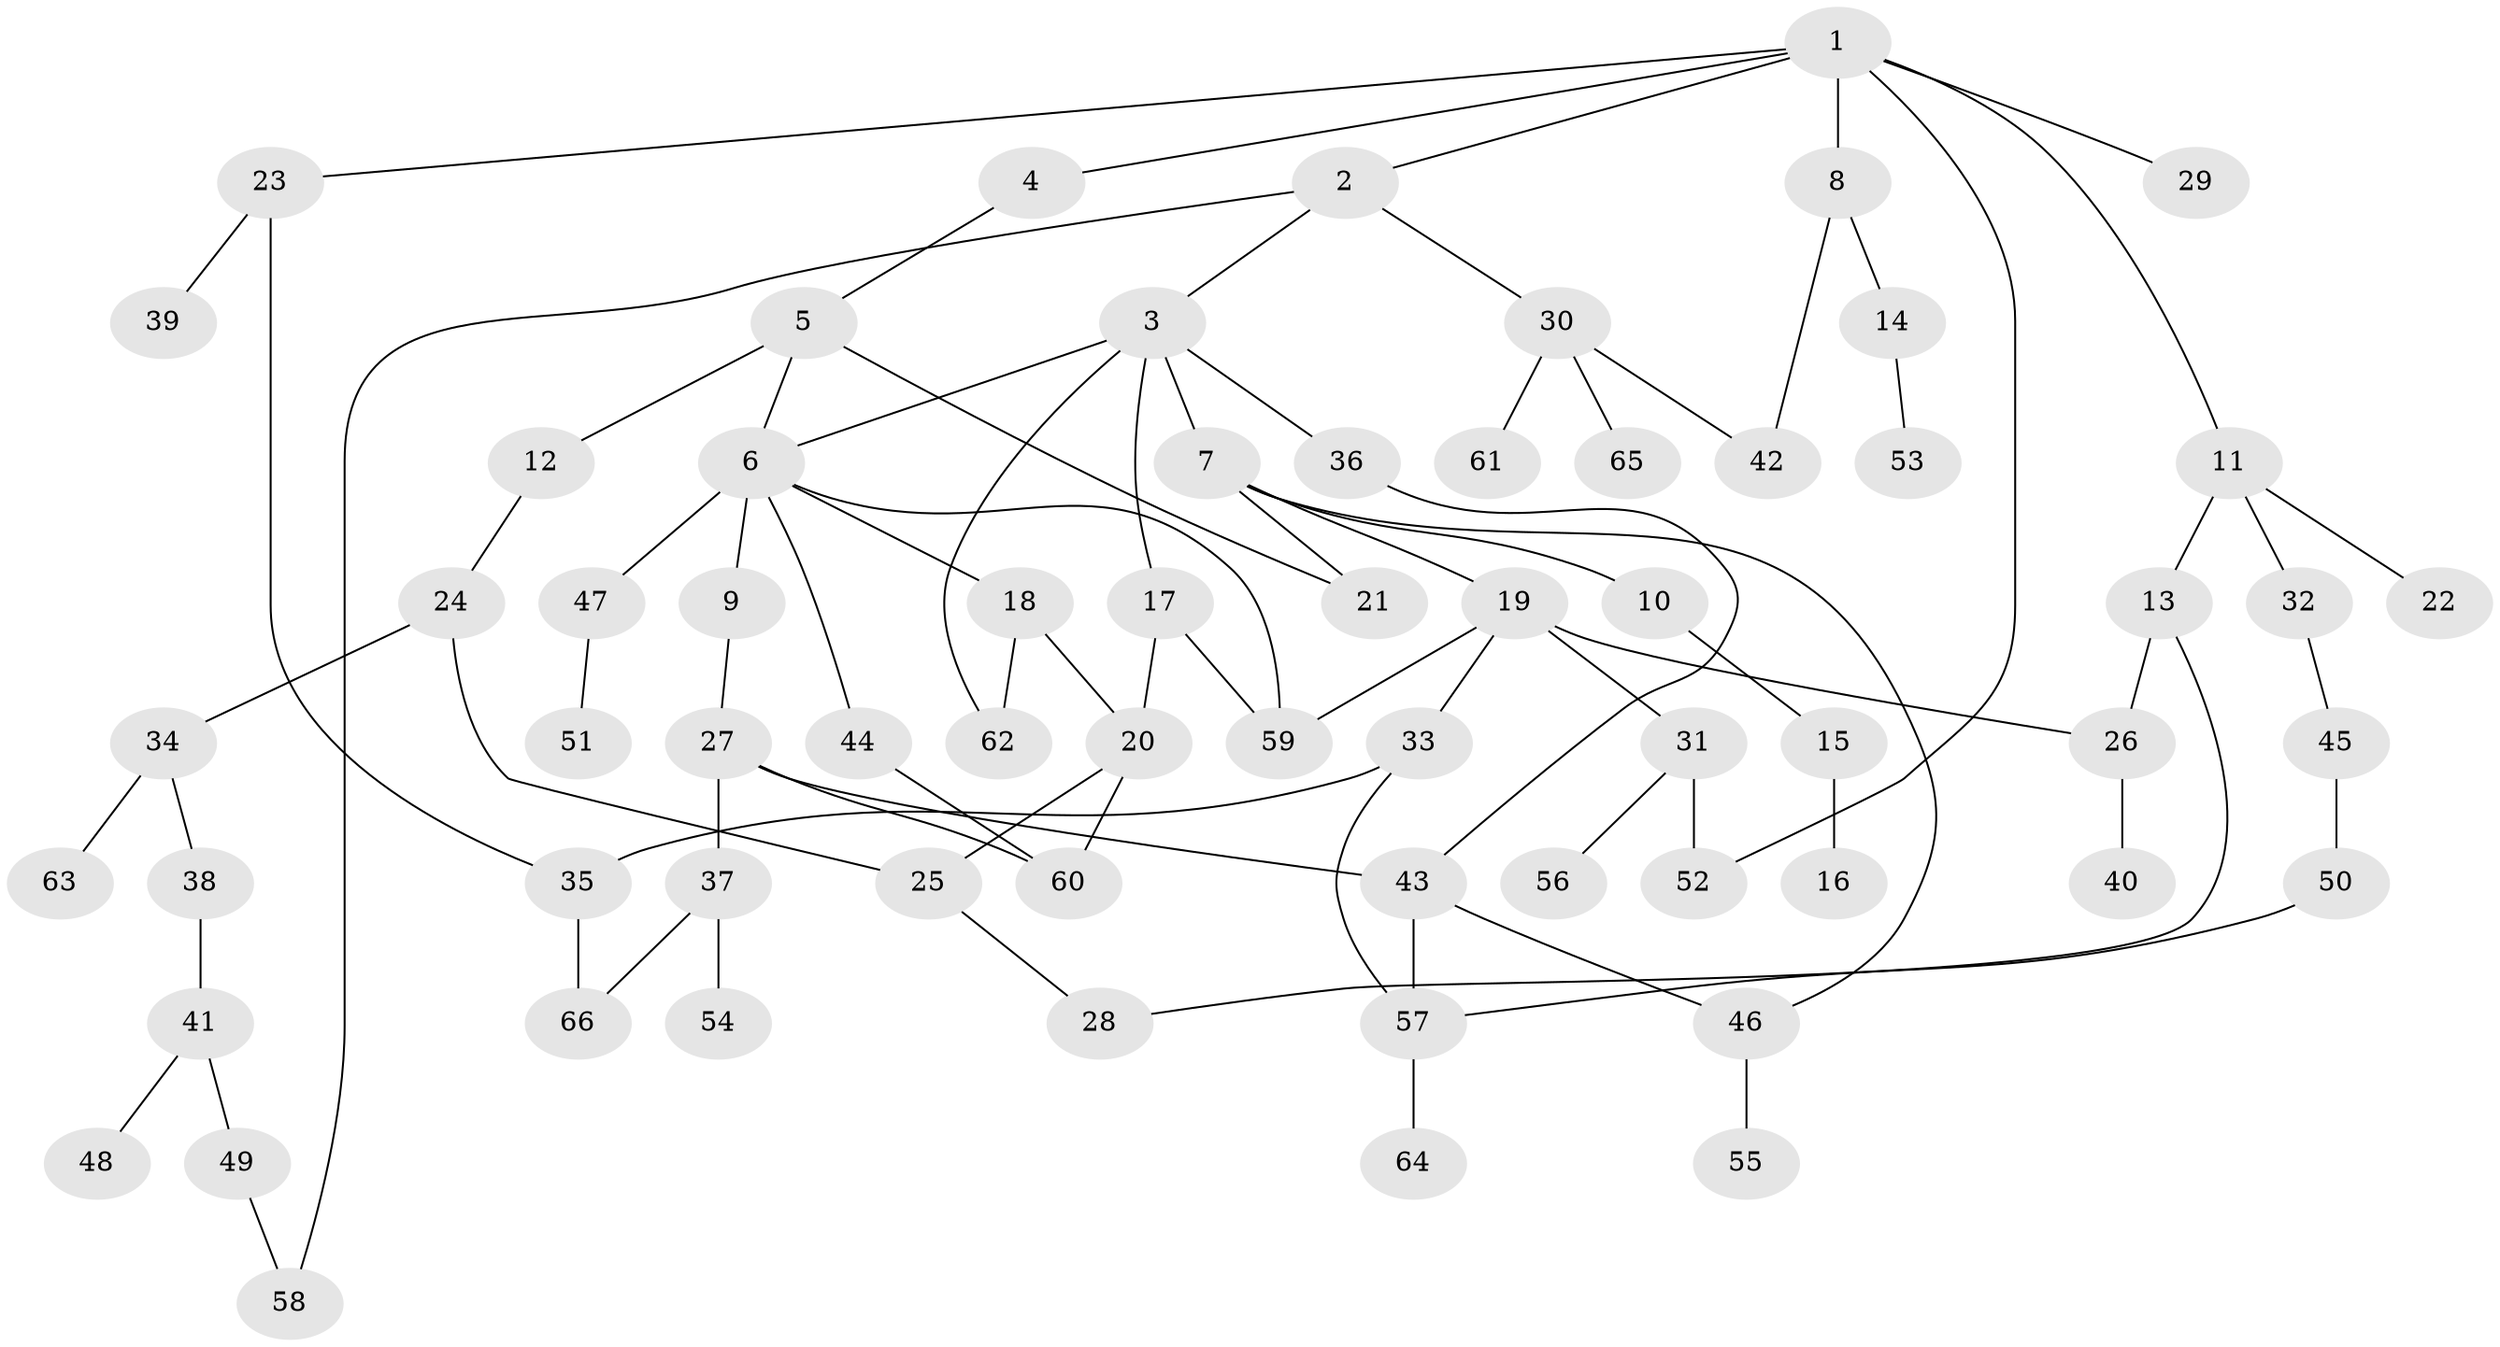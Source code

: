 // Generated by graph-tools (version 1.1) at 2025/34/03/09/25 02:34:21]
// undirected, 66 vertices, 85 edges
graph export_dot {
graph [start="1"]
  node [color=gray90,style=filled];
  1;
  2;
  3;
  4;
  5;
  6;
  7;
  8;
  9;
  10;
  11;
  12;
  13;
  14;
  15;
  16;
  17;
  18;
  19;
  20;
  21;
  22;
  23;
  24;
  25;
  26;
  27;
  28;
  29;
  30;
  31;
  32;
  33;
  34;
  35;
  36;
  37;
  38;
  39;
  40;
  41;
  42;
  43;
  44;
  45;
  46;
  47;
  48;
  49;
  50;
  51;
  52;
  53;
  54;
  55;
  56;
  57;
  58;
  59;
  60;
  61;
  62;
  63;
  64;
  65;
  66;
  1 -- 2;
  1 -- 4;
  1 -- 8;
  1 -- 11;
  1 -- 23;
  1 -- 29;
  1 -- 52;
  2 -- 3;
  2 -- 30;
  2 -- 58;
  3 -- 6;
  3 -- 7;
  3 -- 17;
  3 -- 36;
  3 -- 62;
  4 -- 5;
  5 -- 12;
  5 -- 21;
  5 -- 6;
  6 -- 9;
  6 -- 18;
  6 -- 44;
  6 -- 47;
  6 -- 59;
  7 -- 10;
  7 -- 19;
  7 -- 46;
  7 -- 21;
  8 -- 14;
  8 -- 42;
  9 -- 27;
  10 -- 15;
  11 -- 13;
  11 -- 22;
  11 -- 32;
  12 -- 24;
  13 -- 28;
  13 -- 26;
  14 -- 53;
  15 -- 16;
  17 -- 20;
  17 -- 59;
  18 -- 62;
  18 -- 20;
  19 -- 26;
  19 -- 31;
  19 -- 33;
  19 -- 59;
  20 -- 60;
  20 -- 25;
  23 -- 35;
  23 -- 39;
  24 -- 25;
  24 -- 34;
  25 -- 28;
  26 -- 40;
  27 -- 37;
  27 -- 43;
  27 -- 60;
  30 -- 42;
  30 -- 61;
  30 -- 65;
  31 -- 52;
  31 -- 56;
  32 -- 45;
  33 -- 35;
  33 -- 57;
  34 -- 38;
  34 -- 63;
  35 -- 66;
  36 -- 43;
  37 -- 54;
  37 -- 66;
  38 -- 41;
  41 -- 48;
  41 -- 49;
  43 -- 46;
  43 -- 57;
  44 -- 60;
  45 -- 50;
  46 -- 55;
  47 -- 51;
  49 -- 58;
  50 -- 57;
  57 -- 64;
}

